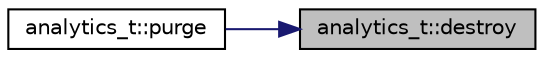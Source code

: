 digraph "analytics_t::destroy"
{
 // INTERACTIVE_SVG=YES
 // LATEX_PDF_SIZE
  edge [fontname="Helvetica",fontsize="10",labelfontname="Helvetica",labelfontsize="10"];
  node [fontname="Helvetica",fontsize="10",shape=record];
  rankdir="RL";
  Node1 [label="analytics_t::destroy",height=0.2,width=0.4,color="black", fillcolor="grey75", style="filled", fontcolor="black",tooltip=" "];
  Node1 -> Node2 [dir="back",color="midnightblue",fontsize="10",style="solid",fontname="Helvetica"];
  Node2 [label="analytics_t::purge",height=0.2,width=0.4,color="black", fillcolor="white", style="filled",URL="$structanalytics__t.html#ad2f57d61908fc195021e43bd8408eeab",tooltip=" "];
}
